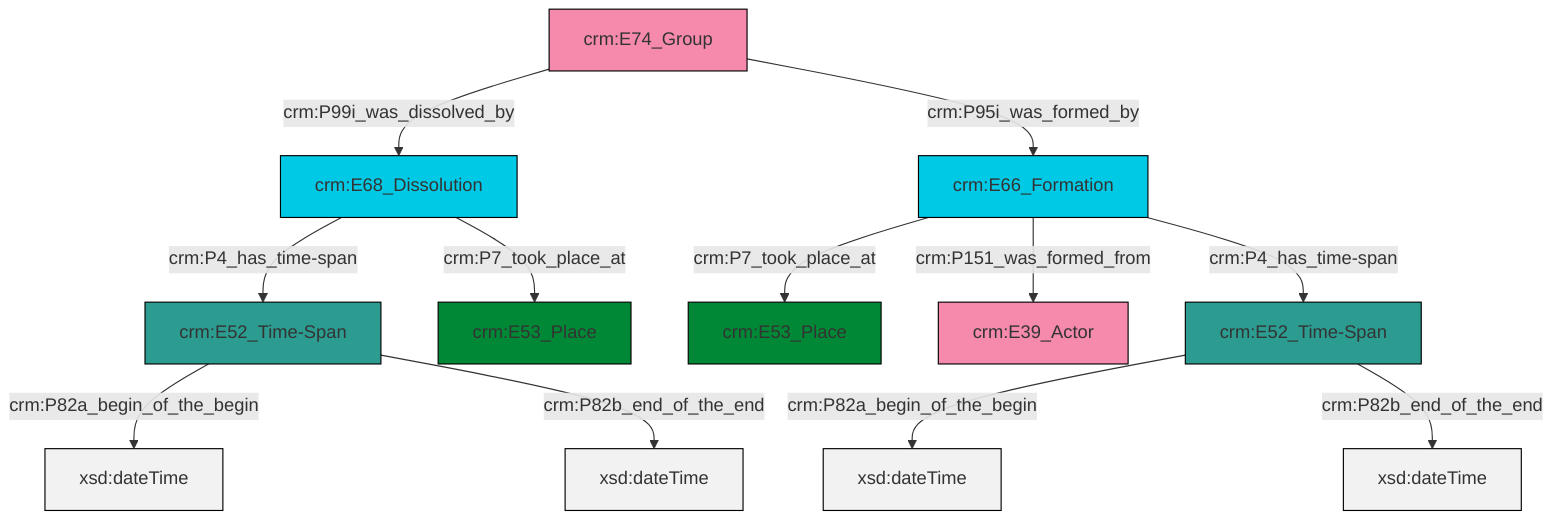 graph TD
classDef Literal fill:#f2f2f2,stroke:#000000;
classDef CRM_Entity fill:#FFFFFF,stroke:#000000;
classDef Temporal_Entity fill:#00C9E6, stroke:#000000;
classDef Type fill:#E18312, stroke:#000000;
classDef Time-Span fill:#2C9C91, stroke:#000000;
classDef Appellation fill:#FFEB7F, stroke:#000000;
classDef Place fill:#008836, stroke:#000000;
classDef Persistent_Item fill:#B266B2, stroke:#000000;
classDef Conceptual_Object fill:#FFD700, stroke:#000000;
classDef Physical_Thing fill:#D2B48C, stroke:#000000;
classDef Actor fill:#f58aad, stroke:#000000;
classDef PC_Classes fill:#4ce600, stroke:#000000;
classDef Multi fill:#cccccc,stroke:#000000;

0["crm:E52_Time-Span"]:::Time-Span -->|crm:P82a_begin_of_the_begin| 1[xsd:dateTime]:::Literal
2["crm:E68_Dissolution"]:::Temporal_Entity -->|crm:P4_has_time-span| 0["crm:E52_Time-Span"]:::Time-Span
3["crm:E52_Time-Span"]:::Time-Span -->|crm:P82a_begin_of_the_begin| 4[xsd:dateTime]:::Literal
3["crm:E52_Time-Span"]:::Time-Span -->|crm:P82b_end_of_the_end| 8[xsd:dateTime]:::Literal
2["crm:E68_Dissolution"]:::Temporal_Entity -->|crm:P7_took_place_at| 9["crm:E53_Place"]:::Place
10["crm:E66_Formation"]:::Temporal_Entity -->|crm:P7_took_place_at| 6["crm:E53_Place"]:::Place
12["crm:E74_Group"]:::Actor -->|crm:P99i_was_dissolved_by| 2["crm:E68_Dissolution"]:::Temporal_Entity
10["crm:E66_Formation"]:::Temporal_Entity -->|crm:P151_was_formed_from| 13["crm:E39_Actor"]:::Actor
0["crm:E52_Time-Span"]:::Time-Span -->|crm:P82b_end_of_the_end| 14[xsd:dateTime]:::Literal
12["crm:E74_Group"]:::Actor -->|crm:P95i_was_formed_by| 10["crm:E66_Formation"]:::Temporal_Entity
10["crm:E66_Formation"]:::Temporal_Entity -->|crm:P4_has_time-span| 3["crm:E52_Time-Span"]:::Time-Span